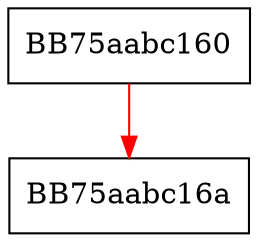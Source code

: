 digraph OnTheFly {
  node [shape="box"];
  graph [splines=ortho];
  BB75aabc160 -> BB75aabc16a [color="red"];
}
